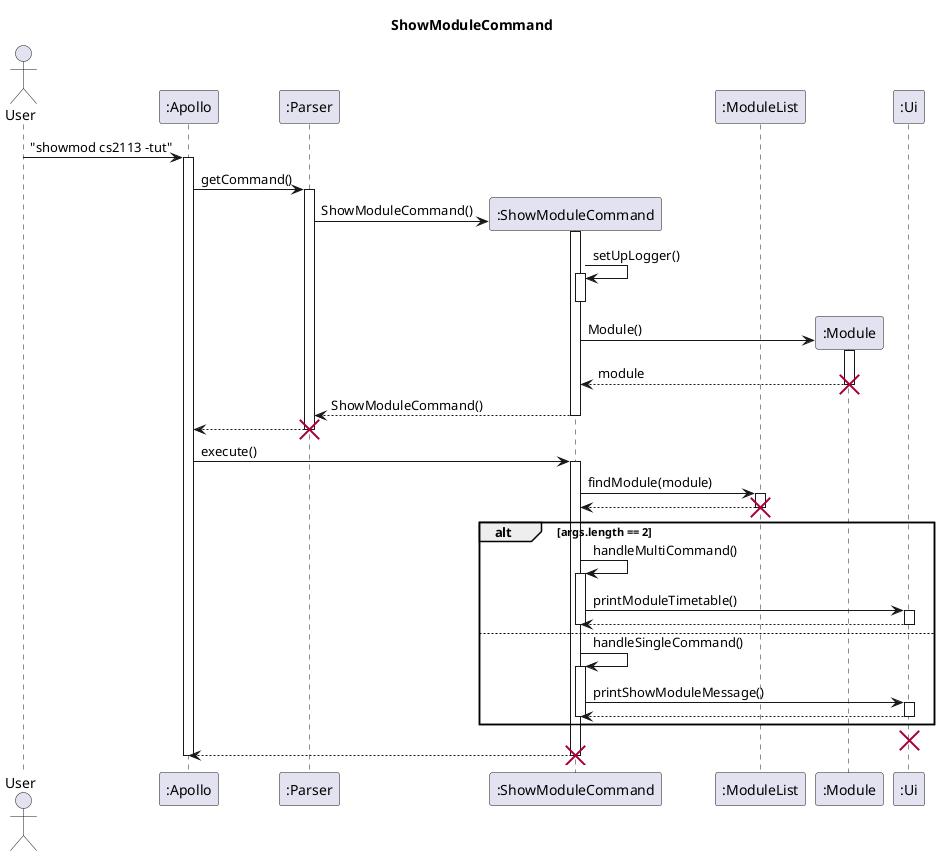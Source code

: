 @startuml
'https://plantuml.com/sequence-diagram

skinparam maxMessageSize 150

title ShowModuleCommand

actor User

participant ":Apollo" as Apollo
participant ":Parser" as Parser
participant ":ShowModuleCommand" as ShowMod
participant ":ModuleList" as ModuleList
participant ":Module" as Module
participant ":Ui" as Ui

User -> Apollo : "showmod cs2113 -tut"

activate Apollo
Apollo -> Parser : getCommand()
activate Parser

Parser -> ShowMod** : ShowModuleCommand()
activate ShowMod

ShowMod -> ShowMod : setUpLogger()
activate ShowMod
deactivate ShowMod

ShowMod -> Module** : Module()
activate Module
Module --> ShowMod : module
deactivate Module
destroy Module

ShowMod --> Parser : ShowModuleCommand()
deactivate ShowMod

Parser --> Apollo
deactivate Parser
destroy Parser

Apollo -> ShowMod : execute()
activate ShowMod

ShowMod -> ModuleList : findModule(module)
activate ModuleList
ModuleList --> ShowMod
deactivate ModuleList
destroy ModuleList


alt args.length == 2
ShowMod -> ShowMod : handleMultiCommand()
activate ShowMod
ShowMod -> Ui : printModuleTimetable()
activate Ui
Ui --> ShowMod
deactivate Ui

deactivate ShowMod

else
ShowMod -> ShowMod : handleSingleCommand()
activate ShowMod
ShowMod -> Ui : printShowModuleMessage()

activate Ui
Ui --> ShowMod
deactivate Ui

deactivate ShowMod

end

destroy Ui

ShowMod --> Apollo

deactivate ShowMod
destroy ShowMod

deactivate Apollo




@enduml